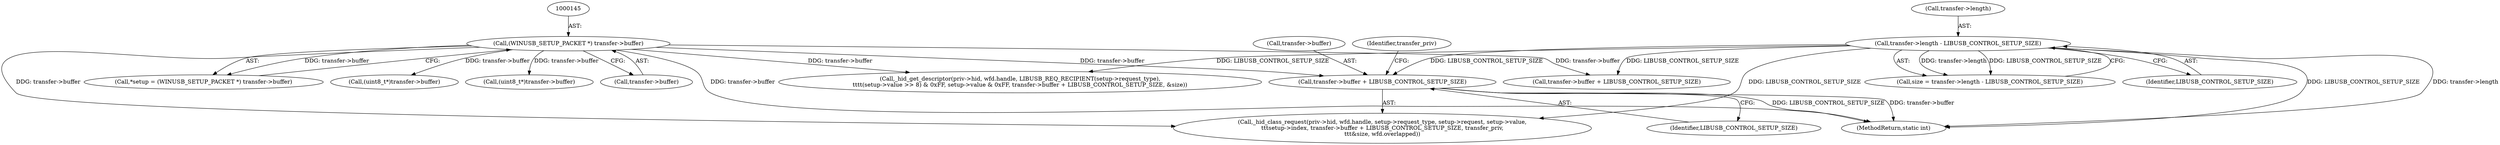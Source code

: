 digraph "1_Chrome_ac149a8d4371c0e01e0934fdd57b09e86f96b5b9_25@pointer" {
"1000409" [label="(Call,transfer->buffer + LIBUSB_CONTROL_SETUP_SIZE)"];
"1000144" [label="(Call,(WINUSB_SETUP_PACKET *) transfer->buffer)"];
"1000175" [label="(Call,transfer->length - LIBUSB_CONTROL_SETUP_SIZE)"];
"1000410" [label="(Call,transfer->buffer)"];
"1000144" [label="(Call,(WINUSB_SETUP_PACKET *) transfer->buffer)"];
"1000390" [label="(Call,_hid_class_request(priv->hid, wfd.handle, setup->request_type, setup->request, setup->value,\n\t\t\tsetup->index, transfer->buffer + LIBUSB_CONTROL_SETUP_SIZE, transfer_priv,\n\t\t\t&size, wfd.overlapped))"];
"1000276" [label="(Call,transfer->buffer + LIBUSB_CONTROL_SETUP_SIZE)"];
"1000303" [label="(Call,(uint8_t*)transfer->buffer)"];
"1000344" [label="(Call,(uint8_t*)transfer->buffer)"];
"1000173" [label="(Call,size = transfer->length - LIBUSB_CONTROL_SETUP_SIZE)"];
"1000253" [label="(Call,_hid_get_descriptor(priv->hid, wfd.handle, LIBUSB_REQ_RECIPIENT(setup->request_type),\n\t\t\t\t(setup->value >> 8) & 0xFF, setup->value & 0xFF, transfer->buffer + LIBUSB_CONTROL_SETUP_SIZE, &size))"];
"1000176" [label="(Call,transfer->length)"];
"1000409" [label="(Call,transfer->buffer + LIBUSB_CONTROL_SETUP_SIZE)"];
"1000413" [label="(Identifier,LIBUSB_CONTROL_SETUP_SIZE)"];
"1000477" [label="(MethodReturn,static int)"];
"1000146" [label="(Call,transfer->buffer)"];
"1000142" [label="(Call,*setup = (WINUSB_SETUP_PACKET *) transfer->buffer)"];
"1000179" [label="(Identifier,LIBUSB_CONTROL_SETUP_SIZE)"];
"1000175" [label="(Call,transfer->length - LIBUSB_CONTROL_SETUP_SIZE)"];
"1000414" [label="(Identifier,transfer_priv)"];
"1000409" -> "1000390"  [label="AST: "];
"1000409" -> "1000413"  [label="CFG: "];
"1000410" -> "1000409"  [label="AST: "];
"1000413" -> "1000409"  [label="AST: "];
"1000414" -> "1000409"  [label="CFG: "];
"1000409" -> "1000477"  [label="DDG: LIBUSB_CONTROL_SETUP_SIZE"];
"1000409" -> "1000477"  [label="DDG: transfer->buffer"];
"1000144" -> "1000409"  [label="DDG: transfer->buffer"];
"1000175" -> "1000409"  [label="DDG: LIBUSB_CONTROL_SETUP_SIZE"];
"1000144" -> "1000142"  [label="AST: "];
"1000144" -> "1000146"  [label="CFG: "];
"1000145" -> "1000144"  [label="AST: "];
"1000146" -> "1000144"  [label="AST: "];
"1000142" -> "1000144"  [label="CFG: "];
"1000144" -> "1000477"  [label="DDG: transfer->buffer"];
"1000144" -> "1000142"  [label="DDG: transfer->buffer"];
"1000144" -> "1000253"  [label="DDG: transfer->buffer"];
"1000144" -> "1000276"  [label="DDG: transfer->buffer"];
"1000144" -> "1000303"  [label="DDG: transfer->buffer"];
"1000144" -> "1000344"  [label="DDG: transfer->buffer"];
"1000144" -> "1000390"  [label="DDG: transfer->buffer"];
"1000175" -> "1000173"  [label="AST: "];
"1000175" -> "1000179"  [label="CFG: "];
"1000176" -> "1000175"  [label="AST: "];
"1000179" -> "1000175"  [label="AST: "];
"1000173" -> "1000175"  [label="CFG: "];
"1000175" -> "1000477"  [label="DDG: LIBUSB_CONTROL_SETUP_SIZE"];
"1000175" -> "1000477"  [label="DDG: transfer->length"];
"1000175" -> "1000173"  [label="DDG: transfer->length"];
"1000175" -> "1000173"  [label="DDG: LIBUSB_CONTROL_SETUP_SIZE"];
"1000175" -> "1000253"  [label="DDG: LIBUSB_CONTROL_SETUP_SIZE"];
"1000175" -> "1000276"  [label="DDG: LIBUSB_CONTROL_SETUP_SIZE"];
"1000175" -> "1000390"  [label="DDG: LIBUSB_CONTROL_SETUP_SIZE"];
}

